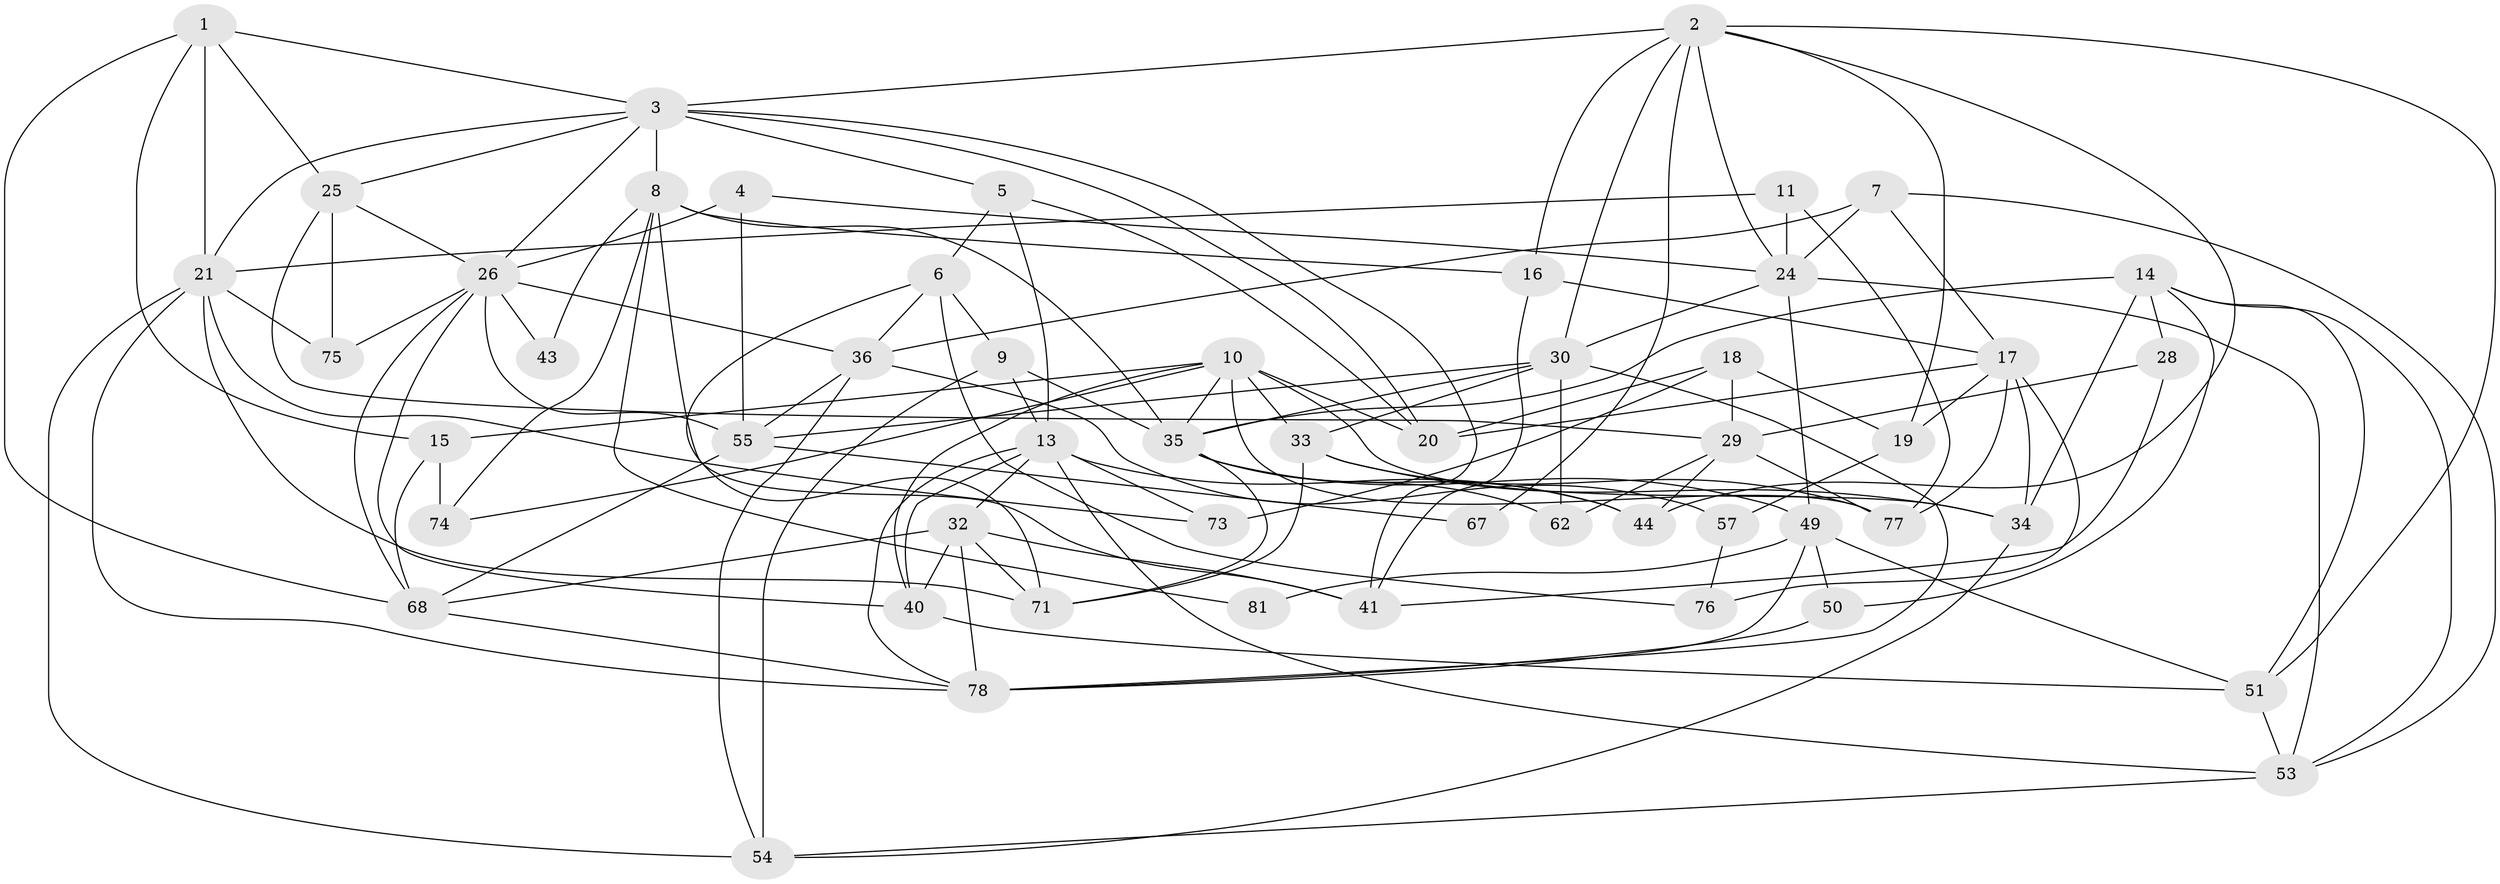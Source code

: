 // original degree distribution, {5: 0.24705882352941178, 7: 0.011764705882352941, 3: 0.25882352941176473, 4: 0.3058823529411765, 2: 0.09411764705882353, 6: 0.08235294117647059}
// Generated by graph-tools (version 1.1) at 2025/11/02/27/25 16:11:17]
// undirected, 53 vertices, 135 edges
graph export_dot {
graph [start="1"]
  node [color=gray90,style=filled];
  1;
  2 [super="+69"];
  3 [super="+47"];
  4 [super="+27"];
  5;
  6 [super="+45"];
  7 [super="+12"];
  8 [super="+23"];
  9 [super="+31"];
  10 [super="+56"];
  11;
  13 [super="+42"];
  14 [super="+22"];
  15;
  16;
  17 [super="+48"];
  18 [super="+46"];
  19;
  20;
  21 [super="+84"];
  24 [super="+52"];
  25 [super="+72"];
  26 [super="+58"];
  28;
  29 [super="+37"];
  30 [super="+61"];
  32 [super="+38"];
  33 [super="+63"];
  34 [super="+39"];
  35 [super="+80"];
  36 [super="+83"];
  40 [super="+60"];
  41 [super="+79"];
  43;
  44;
  49 [super="+64"];
  50;
  51 [super="+59"];
  53 [super="+65"];
  54 [super="+66"];
  55 [super="+85"];
  57;
  62;
  67;
  68 [super="+70"];
  71;
  73;
  74;
  75;
  76;
  77;
  78 [super="+82"];
  81;
  1 -- 3;
  1 -- 15;
  1 -- 25;
  1 -- 68;
  1 -- 21;
  2 -- 16;
  2 -- 19;
  2 -- 24;
  2 -- 67;
  2 -- 3;
  2 -- 51;
  2 -- 44;
  2 -- 30;
  3 -- 5;
  3 -- 21;
  3 -- 41;
  3 -- 25;
  3 -- 26;
  3 -- 20;
  3 -- 8;
  4 -- 55;
  4 -- 26 [weight=2];
  4 -- 24;
  5 -- 13;
  5 -- 20;
  5 -- 6;
  6 -- 71;
  6 -- 36;
  6 -- 76;
  6 -- 9;
  7 -- 17;
  7 -- 24;
  7 -- 36;
  7 -- 53;
  8 -- 41;
  8 -- 43;
  8 -- 74;
  8 -- 81;
  8 -- 16;
  8 -- 35;
  9 -- 54;
  9 -- 35;
  9 -- 13;
  10 -- 33;
  10 -- 20;
  10 -- 74;
  10 -- 77;
  10 -- 15;
  10 -- 34;
  10 -- 35;
  10 -- 40;
  11 -- 77;
  11 -- 24;
  11 -- 21;
  13 -- 44;
  13 -- 78;
  13 -- 40;
  13 -- 73;
  13 -- 32;
  13 -- 53;
  14 -- 50;
  14 -- 53;
  14 -- 51;
  14 -- 34;
  14 -- 28;
  14 -- 35;
  15 -- 74;
  15 -- 68;
  16 -- 41;
  16 -- 17;
  17 -- 76;
  17 -- 34;
  17 -- 19;
  17 -- 20;
  17 -- 77;
  18 -- 29;
  18 -- 20;
  18 -- 73;
  18 -- 19;
  19 -- 57;
  21 -- 71;
  21 -- 73;
  21 -- 54;
  21 -- 75;
  21 -- 78;
  24 -- 49;
  24 -- 53;
  24 -- 30;
  25 -- 75;
  25 -- 26;
  25 -- 29;
  26 -- 75;
  26 -- 43;
  26 -- 68;
  26 -- 55;
  26 -- 40;
  26 -- 36;
  28 -- 41;
  28 -- 29;
  29 -- 44;
  29 -- 77;
  29 -- 62;
  30 -- 55;
  30 -- 33;
  30 -- 35;
  30 -- 62;
  30 -- 78;
  32 -- 71;
  32 -- 40;
  32 -- 41;
  32 -- 68;
  32 -- 78;
  33 -- 71;
  33 -- 34 [weight=2];
  33 -- 77;
  34 -- 54;
  35 -- 62;
  35 -- 71;
  35 -- 49;
  35 -- 44;
  36 -- 57;
  36 -- 54;
  36 -- 55;
  40 -- 51;
  49 -- 50;
  49 -- 51;
  49 -- 81;
  49 -- 78;
  50 -- 78;
  51 -- 53;
  53 -- 54;
  55 -- 67;
  55 -- 68;
  57 -- 76;
  68 -- 78;
}
